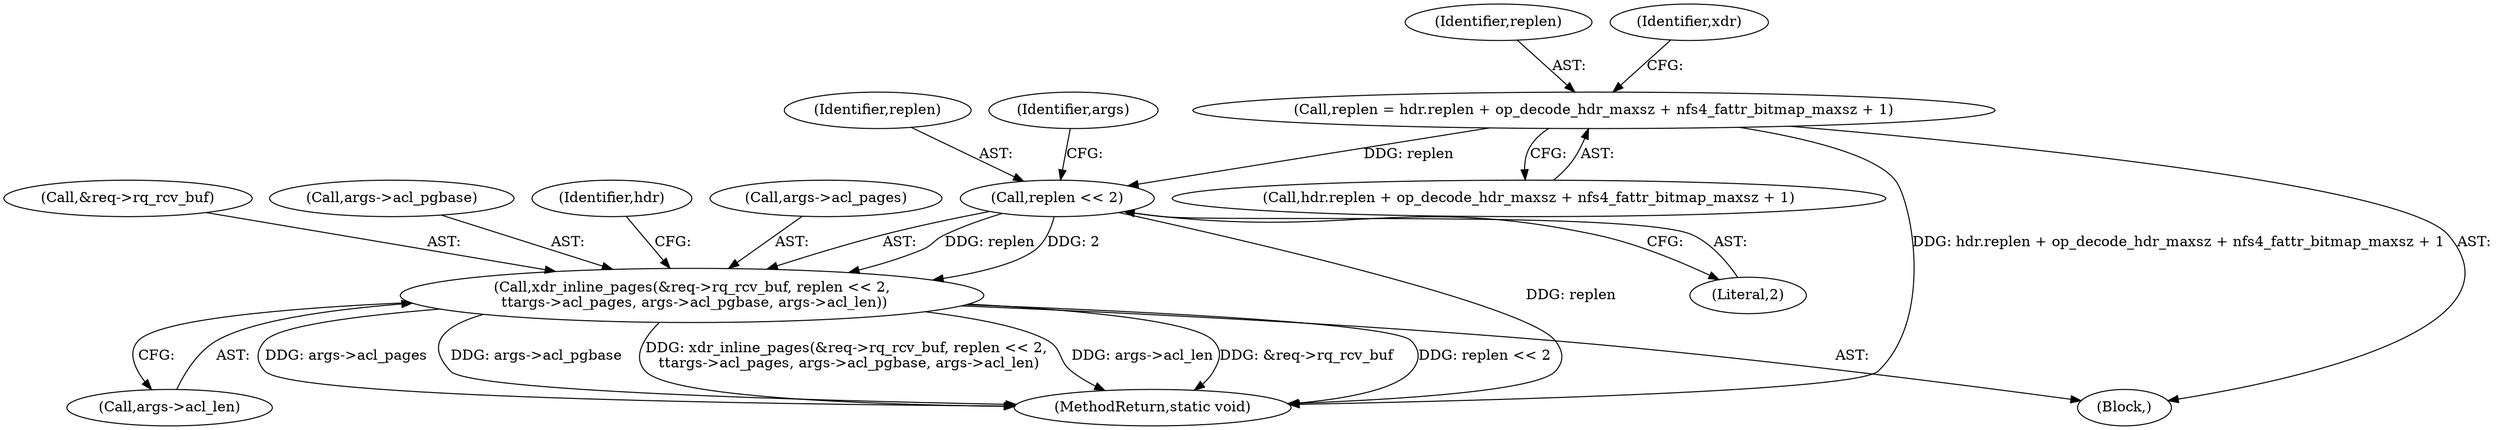 digraph "1_linux_bf118a342f10dafe44b14451a1392c3254629a1f_4@integer" {
"1000127" [label="(Call,replen = hdr.replen + op_decode_hdr_maxsz + nfs4_fattr_bitmap_maxsz + 1)"];
"1000149" [label="(Call,replen << 2)"];
"1000144" [label="(Call,xdr_inline_pages(&req->rq_rcv_buf, replen << 2,\n \t\targs->acl_pages, args->acl_pgbase, args->acl_len))"];
"1000127" [label="(Call,replen = hdr.replen + op_decode_hdr_maxsz + nfs4_fattr_bitmap_maxsz + 1)"];
"1000153" [label="(Identifier,args)"];
"1000150" [label="(Identifier,replen)"];
"1000145" [label="(Call,&req->rq_rcv_buf)"];
"1000155" [label="(Call,args->acl_pgbase)"];
"1000149" [label="(Call,replen << 2)"];
"1000164" [label="(MethodReturn,static void)"];
"1000151" [label="(Literal,2)"];
"1000163" [label="(Identifier,hdr)"];
"1000129" [label="(Call,hdr.replen + op_decode_hdr_maxsz + nfs4_fattr_bitmap_maxsz + 1)"];
"1000128" [label="(Identifier,replen)"];
"1000104" [label="(Block,)"];
"1000139" [label="(Identifier,xdr)"];
"1000144" [label="(Call,xdr_inline_pages(&req->rq_rcv_buf, replen << 2,\n \t\targs->acl_pages, args->acl_pgbase, args->acl_len))"];
"1000152" [label="(Call,args->acl_pages)"];
"1000158" [label="(Call,args->acl_len)"];
"1000127" -> "1000104"  [label="AST: "];
"1000127" -> "1000129"  [label="CFG: "];
"1000128" -> "1000127"  [label="AST: "];
"1000129" -> "1000127"  [label="AST: "];
"1000139" -> "1000127"  [label="CFG: "];
"1000127" -> "1000164"  [label="DDG: hdr.replen + op_decode_hdr_maxsz + nfs4_fattr_bitmap_maxsz + 1"];
"1000127" -> "1000149"  [label="DDG: replen"];
"1000149" -> "1000144"  [label="AST: "];
"1000149" -> "1000151"  [label="CFG: "];
"1000150" -> "1000149"  [label="AST: "];
"1000151" -> "1000149"  [label="AST: "];
"1000153" -> "1000149"  [label="CFG: "];
"1000149" -> "1000164"  [label="DDG: replen"];
"1000149" -> "1000144"  [label="DDG: replen"];
"1000149" -> "1000144"  [label="DDG: 2"];
"1000144" -> "1000104"  [label="AST: "];
"1000144" -> "1000158"  [label="CFG: "];
"1000145" -> "1000144"  [label="AST: "];
"1000152" -> "1000144"  [label="AST: "];
"1000155" -> "1000144"  [label="AST: "];
"1000158" -> "1000144"  [label="AST: "];
"1000163" -> "1000144"  [label="CFG: "];
"1000144" -> "1000164"  [label="DDG: replen << 2"];
"1000144" -> "1000164"  [label="DDG: args->acl_pages"];
"1000144" -> "1000164"  [label="DDG: args->acl_pgbase"];
"1000144" -> "1000164"  [label="DDG: xdr_inline_pages(&req->rq_rcv_buf, replen << 2,\n \t\targs->acl_pages, args->acl_pgbase, args->acl_len)"];
"1000144" -> "1000164"  [label="DDG: args->acl_len"];
"1000144" -> "1000164"  [label="DDG: &req->rq_rcv_buf"];
}
